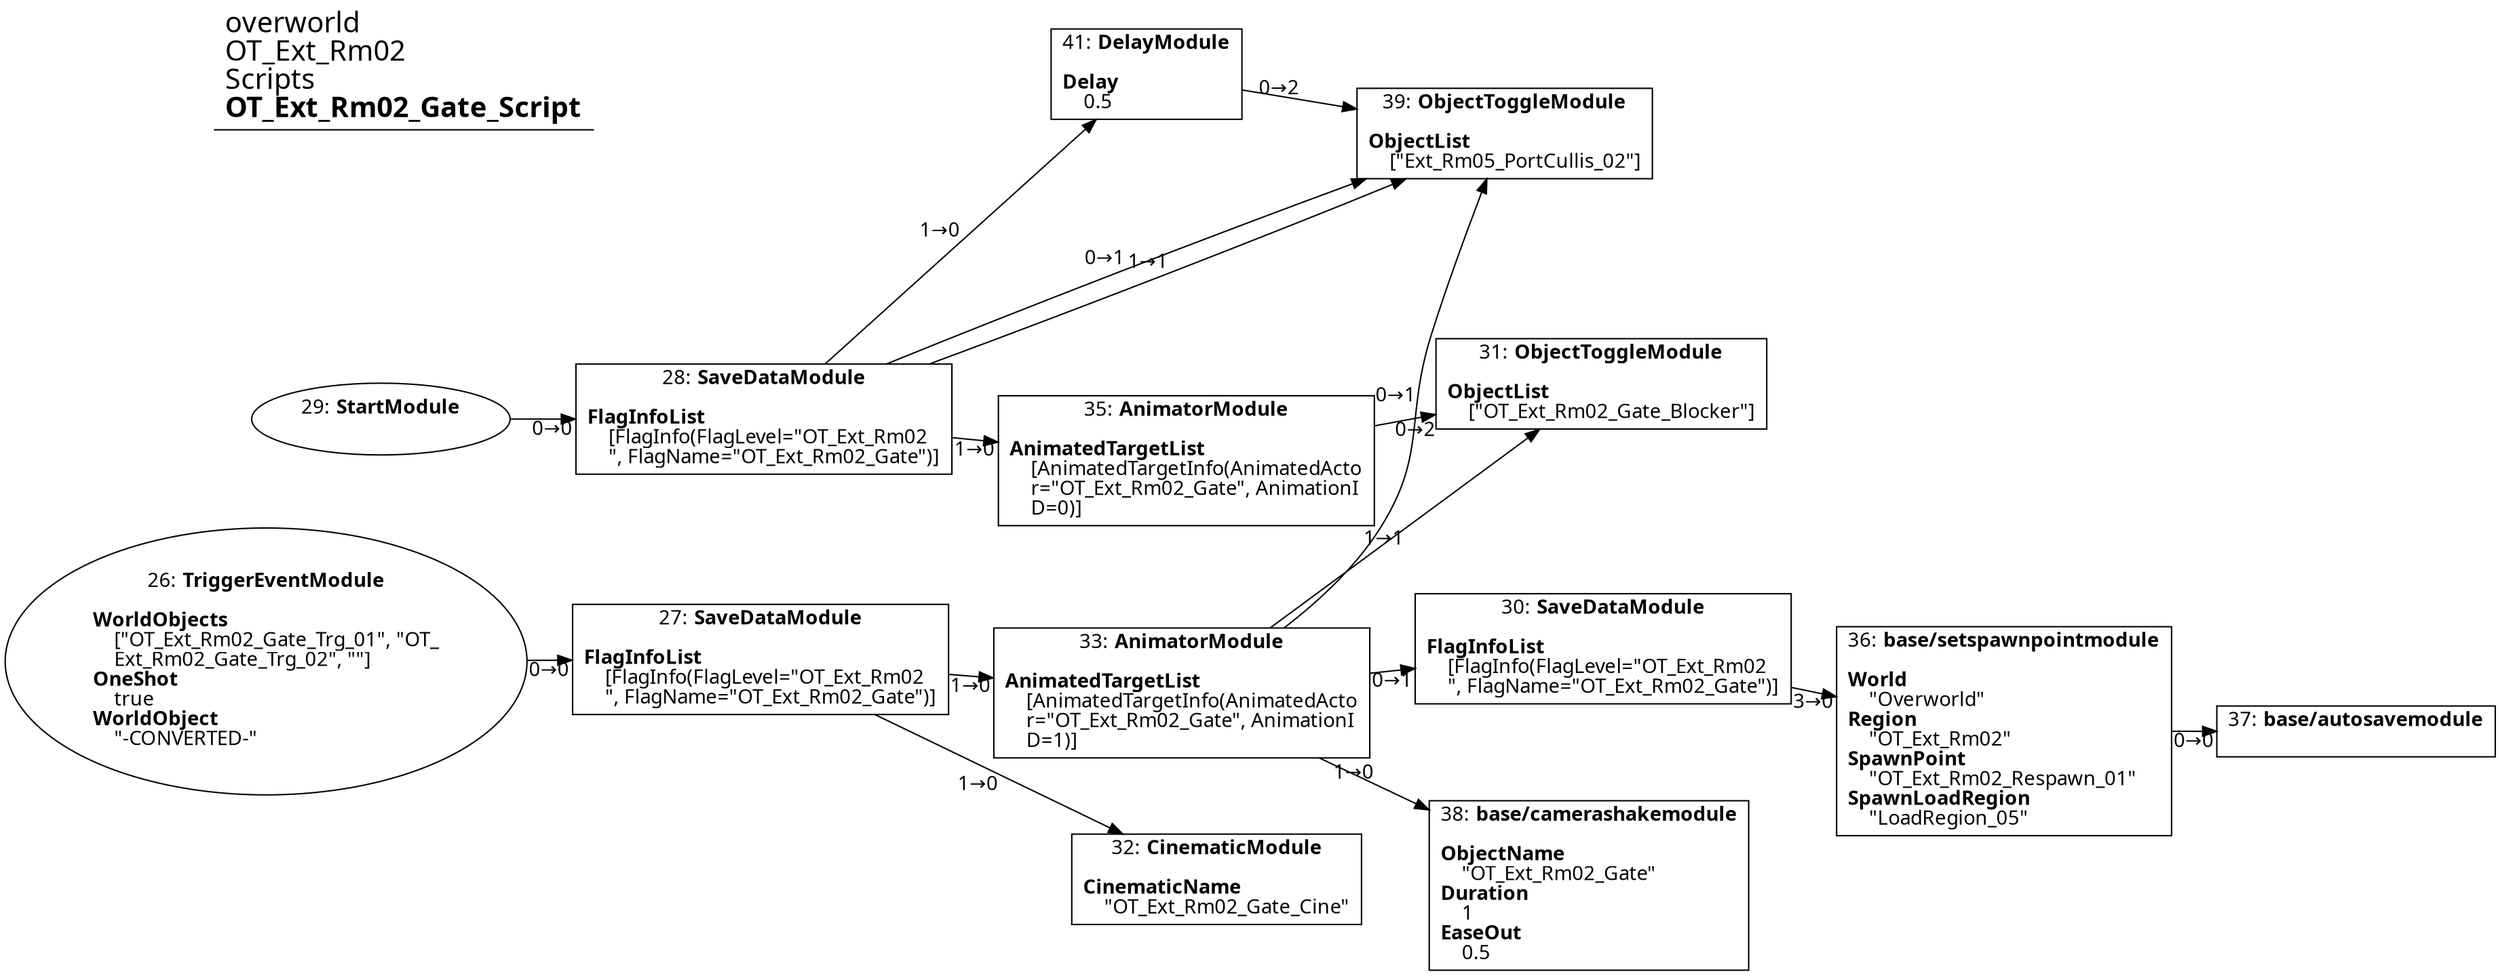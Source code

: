 digraph {
    layout = fdp;
    overlap = prism;
    sep = "+16";
    splines = spline;

    node [ shape = box ];

    graph [ fontname = "Segoe UI" ];
    node [ fontname = "Segoe UI" ];
    edge [ fontname = "Segoe UI" ];

    26 [ label = <26: <b>TriggerEventModule</b><br/><br/><b>WorldObjects</b><br align="left"/>    [&quot;OT_Ext_Rm02_Gate_Trg_01&quot;, &quot;OT_<br align="left"/>    Ext_Rm02_Gate_Trg_02&quot;, &quot;&quot;]<br align="left"/><b>OneShot</b><br align="left"/>    true<br align="left"/><b>WorldObject</b><br align="left"/>    &quot;-CONVERTED-&quot;<br align="left"/>> ];
    26 [ shape = oval ]
    26 [ pos = "-0.319,-0.63500005!" ];
    26 -> 27 [ label = "0→0" ];

    27 [ label = <27: <b>SaveDataModule</b><br/><br/><b>FlagInfoList</b><br align="left"/>    [FlagInfo(FlagLevel=&quot;OT_Ext_Rm02<br align="left"/>    &quot;, FlagName=&quot;OT_Ext_Rm02_Gate&quot;)]<br align="left"/>> ];
    27 [ pos = "-0.046000004,-0.63500005!" ];
    27 -> 32 [ label = "1→0" ];
    27 -> 33 [ label = "1→0" ];

    28 [ label = <28: <b>SaveDataModule</b><br/><br/><b>FlagInfoList</b><br align="left"/>    [FlagInfo(FlagLevel=&quot;OT_Ext_Rm02<br align="left"/>    &quot;, FlagName=&quot;OT_Ext_Rm02_Gate&quot;)]<br align="left"/>> ];
    28 [ pos = "-0.119,-0.45600003!" ];
    28 -> 35 [ label = "1→0" ];
    28 -> 39 [ label = "0→1" ];
    28 -> 41 [ label = "1→0" ];
    28 -> 39 [ label = "1→1" ];

    29 [ label = <29: <b>StartModule</b><br/><br/>> ];
    29 [ shape = oval ]
    29 [ pos = "-0.32500002,-0.45600003!" ];
    29 -> 28 [ label = "0→0" ];

    30 [ label = <30: <b>SaveDataModule</b><br/><br/><b>FlagInfoList</b><br align="left"/>    [FlagInfo(FlagLevel=&quot;OT_Ext_Rm02<br align="left"/>    &quot;, FlagName=&quot;OT_Ext_Rm02_Gate&quot;)]<br align="left"/>> ];
    30 [ pos = "0.46400002,-0.63500005!" ];
    30 -> 36 [ label = "3→0" ];

    31 [ label = <31: <b>ObjectToggleModule</b><br/><br/><b>ObjectList</b><br align="left"/>    [&quot;OT_Ext_Rm02_Gate_Blocker&quot;]<br align="left"/>> ];
    31 [ pos = "0.45200002,-0.43300003!" ];

    32 [ label = <32: <b>CinematicModule</b><br/><br/><b>CinematicName</b><br align="left"/>    &quot;OT_Ext_Rm02_Gate_Cine&quot;<br align="left"/>> ];
    32 [ pos = "0.22100002,-0.776!" ];

    33 [ label = <33: <b>AnimatorModule</b><br/><br/><b>AnimatedTargetList</b><br align="left"/>    [AnimatedTargetInfo(AnimatedActo<br align="left"/>    r=&quot;OT_Ext_Rm02_Gate&quot;, AnimationI<br align="left"/>    D=1)]<br align="left"/>> ];
    33 [ pos = "0.22000001,-0.65800005!" ];
    33 -> 30 [ label = "0→1" ];
    33 -> 31 [ label = "1→1" ];
    33 -> 38 [ label = "1→0" ];
    33 -> 39 [ label = "0→1" ];

    35 [ label = <35: <b>AnimatorModule</b><br/><br/><b>AnimatedTargetList</b><br align="left"/>    [AnimatedTargetInfo(AnimatedActo<br align="left"/>    r=&quot;OT_Ext_Rm02_Gate&quot;, AnimationI<br align="left"/>    D=0)]<br align="left"/>> ];
    35 [ pos = "0.117000006,-0.47900003!" ];
    35 -> 31 [ label = "0→2" ];

    36 [ label = <36: <b>base/setspawnpointmodule</b><br/><br/><b>World</b><br align="left"/>    &quot;Overworld&quot;<br align="left"/><b>Region</b><br align="left"/>    &quot;OT_Ext_Rm02&quot;<br align="left"/><b>SpawnPoint</b><br align="left"/>    &quot;OT_Ext_Rm02_Respawn_01&quot;<br align="left"/><b>SpawnLoadRegion</b><br align="left"/>    &quot;LoadRegion_05&quot;<br align="left"/>> ];
    36 [ pos = "0.693,-0.68100005!" ];
    36 -> 37 [ label = "0→0" ];

    37 [ label = <37: <b>base/autosavemodule</b><br/><br/>> ];
    37 [ pos = "0.92,-0.68100005!" ];

    38 [ label = <38: <b>base/camerashakemodule</b><br/><br/><b>ObjectName</b><br align="left"/>    &quot;OT_Ext_Rm02_Gate&quot;<br align="left"/><b>Duration</b><br align="left"/>    1<br align="left"/><b>EaseOut</b><br align="left"/>    0.5<br align="left"/>> ];
    38 [ pos = "0.46500003,-0.78000003!" ];

    39 [ label = <39: <b>ObjectToggleModule</b><br/><br/><b>ObjectList</b><br align="left"/>    [&quot;Ext_Rm05_PortCullis_02&quot;]<br align="left"/>> ];
    39 [ pos = "0.367,-0.246!" ];

    41 [ label = <41: <b>DelayModule</b><br/><br/><b>Delay</b><br align="left"/>    0.5<br align="left"/>> ];
    41 [ pos = "0.109000005,-0.201!" ];
    41 -> 39 [ label = "0→2" ];

    title [ pos = "-0.326,-0.2!" ];
    title [ shape = underline ];
    title [ label = <<font point-size="20">overworld<br align="left"/>OT_Ext_Rm02<br align="left"/>Scripts<br align="left"/><b>OT_Ext_Rm02_Gate_Script</b><br align="left"/></font>> ];
}
